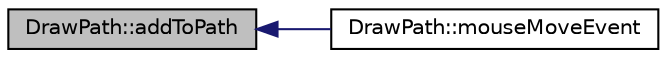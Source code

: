 digraph "DrawPath::addToPath"
{
  edge [fontname="Helvetica",fontsize="10",labelfontname="Helvetica",labelfontsize="10"];
  node [fontname="Helvetica",fontsize="10",shape=record];
  rankdir="LR";
  Node6 [label="DrawPath::addToPath",height=0.2,width=0.4,color="black", fillcolor="grey75", style="filled", fontcolor="black"];
  Node6 -> Node7 [dir="back",color="midnightblue",fontsize="10",style="solid",fontname="Helvetica"];
  Node7 [label="DrawPath::mouseMoveEvent",height=0.2,width=0.4,color="black", fillcolor="white", style="filled",URL="$class_draw_path.html#a1e095345393a98d23a5c7b9ccc0119c5"];
}
